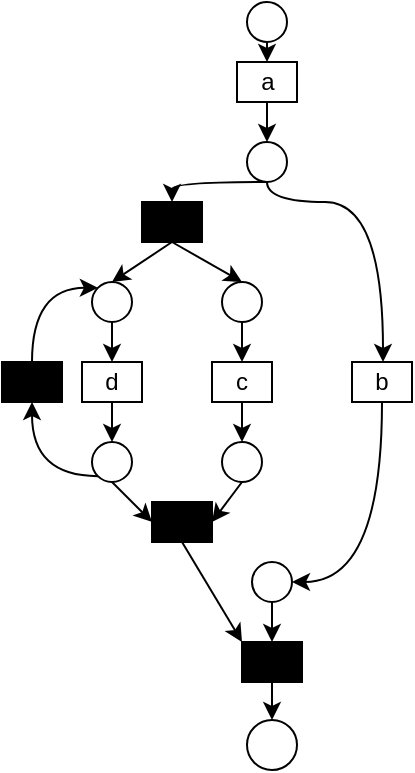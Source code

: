<mxfile version="27.0.4">
  <diagram name="Page-1" id="RDK0dct8T96AZ4ZL_drc">
    <mxGraphModel dx="695" dy="386" grid="1" gridSize="10" guides="1" tooltips="1" connect="1" arrows="1" fold="1" page="1" pageScale="1" pageWidth="216" pageHeight="384" math="0" shadow="0">
      <root>
        <mxCell id="0" />
        <mxCell id="1" parent="0" />
        <mxCell id="Jli_QhJXIMFWZJy_9Ah_-1" value="" style="ellipse;whiteSpace=wrap;html=1;aspect=fixed;gradientColor=none;fontSize=4;" vertex="1" parent="1">
          <mxGeometry x="122.5" width="20" height="20" as="geometry" />
        </mxCell>
        <mxCell id="Jli_QhJXIMFWZJy_9Ah_-2" value="" style="ellipse;whiteSpace=wrap;html=1;aspect=fixed;" vertex="1" parent="1">
          <mxGeometry x="122.5" y="70" width="20" height="20" as="geometry" />
        </mxCell>
        <mxCell id="Jli_QhJXIMFWZJy_9Ah_-3" value="" style="ellipse;whiteSpace=wrap;html=1;aspect=fixed;shadow=0;" vertex="1" parent="1">
          <mxGeometry x="122.5" y="359" width="25" height="25" as="geometry" />
        </mxCell>
        <mxCell id="Jli_QhJXIMFWZJy_9Ah_-4" value="" style="ellipse;whiteSpace=wrap;html=1;aspect=fixed;" vertex="1" parent="1">
          <mxGeometry x="125" y="280" width="20" height="20" as="geometry" />
        </mxCell>
        <mxCell id="Jli_QhJXIMFWZJy_9Ah_-5" value="" style="ellipse;whiteSpace=wrap;html=1;aspect=fixed;" vertex="1" parent="1">
          <mxGeometry x="110" y="220" width="20" height="20" as="geometry" />
        </mxCell>
        <mxCell id="Jli_QhJXIMFWZJy_9Ah_-6" value="" style="ellipse;whiteSpace=wrap;html=1;aspect=fixed;" vertex="1" parent="1">
          <mxGeometry x="45" y="220" width="20" height="20" as="geometry" />
        </mxCell>
        <mxCell id="Jli_QhJXIMFWZJy_9Ah_-7" value="" style="ellipse;whiteSpace=wrap;html=1;aspect=fixed;" vertex="1" parent="1">
          <mxGeometry x="110" y="140" width="20" height="20" as="geometry" />
        </mxCell>
        <mxCell id="Jli_QhJXIMFWZJy_9Ah_-8" value="" style="ellipse;whiteSpace=wrap;html=1;aspect=fixed;" vertex="1" parent="1">
          <mxGeometry x="45" y="140" width="20" height="20" as="geometry" />
        </mxCell>
        <mxCell id="Jli_QhJXIMFWZJy_9Ah_-9" value="a" style="rounded=0;whiteSpace=wrap;html=1;spacing=2;strokeWidth=1;" vertex="1" parent="1">
          <mxGeometry x="117.5" y="30" width="30" height="20" as="geometry" />
        </mxCell>
        <mxCell id="Jli_QhJXIMFWZJy_9Ah_-10" value="" style="rounded=0;whiteSpace=wrap;html=1;spacing=2;strokeWidth=1;fillColor=#000000;" vertex="1" parent="1">
          <mxGeometry x="120" y="320" width="30" height="20" as="geometry" />
        </mxCell>
        <mxCell id="Jli_QhJXIMFWZJy_9Ah_-12" value="b" style="rounded=0;whiteSpace=wrap;html=1;spacing=2;strokeWidth=1;" vertex="1" parent="1">
          <mxGeometry x="175" y="180" width="30" height="20" as="geometry" />
        </mxCell>
        <mxCell id="Jli_QhJXIMFWZJy_9Ah_-15" value="" style="endArrow=classic;html=1;rounded=0;exitX=0.5;exitY=1;exitDx=0;exitDy=0;entryX=0.5;entryY=0;entryDx=0;entryDy=0;jumpStyle=arc;edgeStyle=orthogonalEdgeStyle;curved=1;" edge="1" parent="1" source="Jli_QhJXIMFWZJy_9Ah_-2" target="Jli_QhJXIMFWZJy_9Ah_-12">
          <mxGeometry width="50" height="50" relative="1" as="geometry">
            <mxPoint x="112.5" y="200" as="sourcePoint" />
            <mxPoint x="162.5" y="150" as="targetPoint" />
            <Array as="points">
              <mxPoint x="190.5" y="100" />
              <mxPoint x="190.5" y="180" />
            </Array>
          </mxGeometry>
        </mxCell>
        <mxCell id="Jli_QhJXIMFWZJy_9Ah_-17" value="" style="endArrow=classic;html=1;rounded=0;exitX=0.5;exitY=1;exitDx=0;exitDy=0;entryX=1;entryY=0.5;entryDx=0;entryDy=0;jumpStyle=arc;edgeStyle=orthogonalEdgeStyle;curved=1;" edge="1" parent="1" source="Jli_QhJXIMFWZJy_9Ah_-12" target="Jli_QhJXIMFWZJy_9Ah_-4">
          <mxGeometry width="50" height="50" relative="1" as="geometry">
            <mxPoint x="170" y="230" as="sourcePoint" />
            <mxPoint x="225" y="300" as="targetPoint" />
            <Array as="points">
              <mxPoint x="190" y="290" />
            </Array>
          </mxGeometry>
        </mxCell>
        <mxCell id="Jli_QhJXIMFWZJy_9Ah_-18" value="c" style="rounded=0;whiteSpace=wrap;html=1;spacing=2;strokeWidth=1;" vertex="1" parent="1">
          <mxGeometry x="105" y="180" width="30" height="20" as="geometry" />
        </mxCell>
        <mxCell id="Jli_QhJXIMFWZJy_9Ah_-19" value="d" style="rounded=0;whiteSpace=wrap;html=1;spacing=2;strokeWidth=1;" vertex="1" parent="1">
          <mxGeometry x="40" y="180" width="30" height="20" as="geometry" />
        </mxCell>
        <mxCell id="Jli_QhJXIMFWZJy_9Ah_-20" value="" style="rounded=0;whiteSpace=wrap;html=1;spacing=2;strokeWidth=1;fillColor=#000000;" vertex="1" parent="1">
          <mxGeometry x="75" y="250" width="30" height="20" as="geometry" />
        </mxCell>
        <mxCell id="Jli_QhJXIMFWZJy_9Ah_-21" value="" style="endArrow=classic;html=1;rounded=0;exitX=0.5;exitY=1;exitDx=0;exitDy=0;entryX=0.5;entryY=0;entryDx=0;entryDy=0;" edge="1" parent="1" source="Jli_QhJXIMFWZJy_9Ah_-19" target="Jli_QhJXIMFWZJy_9Ah_-6">
          <mxGeometry width="50" height="50" relative="1" as="geometry">
            <mxPoint x="75" y="220" as="sourcePoint" />
            <mxPoint x="125" y="170" as="targetPoint" />
          </mxGeometry>
        </mxCell>
        <mxCell id="Jli_QhJXIMFWZJy_9Ah_-22" value="" style="rounded=0;whiteSpace=wrap;html=1;spacing=2;strokeWidth=1;fillColor=#000000;" vertex="1" parent="1">
          <mxGeometry x="70" y="100" width="30" height="20" as="geometry" />
        </mxCell>
        <mxCell id="Jli_QhJXIMFWZJy_9Ah_-24" value="" style="rounded=0;whiteSpace=wrap;html=1;spacing=2;strokeWidth=1;fillColor=#000000;" vertex="1" parent="1">
          <mxGeometry y="180" width="30" height="20" as="geometry" />
        </mxCell>
        <mxCell id="Jli_QhJXIMFWZJy_9Ah_-25" value="" style="endArrow=classic;html=1;rounded=0;exitX=0.5;exitY=1;exitDx=0;exitDy=0;entryX=0.5;entryY=0;entryDx=0;entryDy=0;" edge="1" parent="1" source="Jli_QhJXIMFWZJy_9Ah_-1" target="Jli_QhJXIMFWZJy_9Ah_-9">
          <mxGeometry width="50" height="50" relative="1" as="geometry">
            <mxPoint x="65" y="210" as="sourcePoint" />
            <mxPoint x="65" y="230" as="targetPoint" />
          </mxGeometry>
        </mxCell>
        <mxCell id="Jli_QhJXIMFWZJy_9Ah_-26" value="" style="endArrow=classic;html=1;rounded=0;exitX=0.5;exitY=1;exitDx=0;exitDy=0;entryX=0.5;entryY=0;entryDx=0;entryDy=0;" edge="1" parent="1" source="Jli_QhJXIMFWZJy_9Ah_-9" target="Jli_QhJXIMFWZJy_9Ah_-2">
          <mxGeometry width="50" height="50" relative="1" as="geometry">
            <mxPoint x="75" y="220" as="sourcePoint" />
            <mxPoint x="75" y="240" as="targetPoint" />
          </mxGeometry>
        </mxCell>
        <mxCell id="Jli_QhJXIMFWZJy_9Ah_-29" value="" style="endArrow=classic;html=1;rounded=0;exitX=0.5;exitY=1;exitDx=0;exitDy=0;jumpStyle=arc;edgeStyle=orthogonalEdgeStyle;curved=1;entryX=0.5;entryY=0;entryDx=0;entryDy=0;" edge="1" parent="1" source="Jli_QhJXIMFWZJy_9Ah_-2" target="Jli_QhJXIMFWZJy_9Ah_-22">
          <mxGeometry width="50" height="50" relative="1" as="geometry">
            <mxPoint x="153" y="110" as="sourcePoint" />
            <mxPoint x="20" y="80" as="targetPoint" />
            <Array as="points">
              <mxPoint x="85" y="90" />
            </Array>
          </mxGeometry>
        </mxCell>
        <mxCell id="Jli_QhJXIMFWZJy_9Ah_-31" value="" style="endArrow=classic;html=1;rounded=0;exitX=0.5;exitY=1;exitDx=0;exitDy=0;entryX=0.5;entryY=0;entryDx=0;entryDy=0;" edge="1" parent="1" source="Jli_QhJXIMFWZJy_9Ah_-22" target="Jli_QhJXIMFWZJy_9Ah_-8">
          <mxGeometry width="50" height="50" relative="1" as="geometry">
            <mxPoint x="70" y="210" as="sourcePoint" />
            <mxPoint x="120" y="160" as="targetPoint" />
          </mxGeometry>
        </mxCell>
        <mxCell id="Jli_QhJXIMFWZJy_9Ah_-32" value="" style="endArrow=classic;html=1;rounded=0;exitX=0.5;exitY=1;exitDx=0;exitDy=0;entryX=0.5;entryY=0;entryDx=0;entryDy=0;" edge="1" parent="1" source="Jli_QhJXIMFWZJy_9Ah_-22" target="Jli_QhJXIMFWZJy_9Ah_-7">
          <mxGeometry width="50" height="50" relative="1" as="geometry">
            <mxPoint x="95" y="130" as="sourcePoint" />
            <mxPoint x="65" y="150" as="targetPoint" />
          </mxGeometry>
        </mxCell>
        <mxCell id="Jli_QhJXIMFWZJy_9Ah_-33" value="" style="endArrow=classic;html=1;rounded=0;exitX=0.5;exitY=1;exitDx=0;exitDy=0;entryX=0.5;entryY=0;entryDx=0;entryDy=0;" edge="1" parent="1" source="Jli_QhJXIMFWZJy_9Ah_-8" target="Jli_QhJXIMFWZJy_9Ah_-19">
          <mxGeometry width="50" height="50" relative="1" as="geometry">
            <mxPoint x="105" y="140" as="sourcePoint" />
            <mxPoint x="75" y="160" as="targetPoint" />
          </mxGeometry>
        </mxCell>
        <mxCell id="Jli_QhJXIMFWZJy_9Ah_-34" value="" style="endArrow=classic;html=1;rounded=0;exitX=0.5;exitY=1;exitDx=0;exitDy=0;entryX=0.5;entryY=0;entryDx=0;entryDy=0;" edge="1" parent="1" source="Jli_QhJXIMFWZJy_9Ah_-7" target="Jli_QhJXIMFWZJy_9Ah_-18">
          <mxGeometry width="50" height="50" relative="1" as="geometry">
            <mxPoint x="65" y="170" as="sourcePoint" />
            <mxPoint x="65" y="190" as="targetPoint" />
          </mxGeometry>
        </mxCell>
        <mxCell id="Jli_QhJXIMFWZJy_9Ah_-35" value="" style="endArrow=classic;html=1;rounded=0;exitX=0.5;exitY=1;exitDx=0;exitDy=0;entryX=0.5;entryY=0;entryDx=0;entryDy=0;" edge="1" parent="1" source="Jli_QhJXIMFWZJy_9Ah_-18" target="Jli_QhJXIMFWZJy_9Ah_-5">
          <mxGeometry width="50" height="50" relative="1" as="geometry">
            <mxPoint x="75" y="180" as="sourcePoint" />
            <mxPoint x="75" y="200" as="targetPoint" />
          </mxGeometry>
        </mxCell>
        <mxCell id="Jli_QhJXIMFWZJy_9Ah_-36" value="" style="endArrow=classic;html=1;rounded=0;exitX=0.5;exitY=1;exitDx=0;exitDy=0;entryX=0;entryY=0.5;entryDx=0;entryDy=0;" edge="1" parent="1" source="Jli_QhJXIMFWZJy_9Ah_-6" target="Jli_QhJXIMFWZJy_9Ah_-20">
          <mxGeometry width="50" height="50" relative="1" as="geometry">
            <mxPoint x="85" y="190" as="sourcePoint" />
            <mxPoint x="85" y="210" as="targetPoint" />
          </mxGeometry>
        </mxCell>
        <mxCell id="Jli_QhJXIMFWZJy_9Ah_-38" value="" style="endArrow=classic;html=1;rounded=0;entryX=1;entryY=0.5;entryDx=0;entryDy=0;exitX=0.5;exitY=1;exitDx=0;exitDy=0;" edge="1" parent="1" source="Jli_QhJXIMFWZJy_9Ah_-5" target="Jli_QhJXIMFWZJy_9Ah_-20">
          <mxGeometry width="50" height="50" relative="1" as="geometry">
            <mxPoint x="120" y="250" as="sourcePoint" />
            <mxPoint x="95" y="220" as="targetPoint" />
          </mxGeometry>
        </mxCell>
        <mxCell id="Jli_QhJXIMFWZJy_9Ah_-39" value="" style="endArrow=classic;html=1;rounded=0;exitX=0;exitY=1;exitDx=0;exitDy=0;entryX=0.5;entryY=1;entryDx=0;entryDy=0;edgeStyle=orthogonalEdgeStyle;curved=1;" edge="1" parent="1" source="Jli_QhJXIMFWZJy_9Ah_-6" target="Jli_QhJXIMFWZJy_9Ah_-24">
          <mxGeometry width="50" height="50" relative="1" as="geometry">
            <mxPoint x="70" y="210" as="sourcePoint" />
            <mxPoint x="120" y="160" as="targetPoint" />
          </mxGeometry>
        </mxCell>
        <mxCell id="Jli_QhJXIMFWZJy_9Ah_-40" value="" style="endArrow=classic;html=1;rounded=0;exitX=0.5;exitY=0;exitDx=0;exitDy=0;entryX=0;entryY=0;entryDx=0;entryDy=0;edgeStyle=orthogonalEdgeStyle;curved=1;" edge="1" parent="1" source="Jli_QhJXIMFWZJy_9Ah_-24" target="Jli_QhJXIMFWZJy_9Ah_-8">
          <mxGeometry width="50" height="50" relative="1" as="geometry">
            <mxPoint x="70" y="210" as="sourcePoint" />
            <mxPoint x="120" y="160" as="targetPoint" />
            <Array as="points">
              <mxPoint x="15" y="143" />
            </Array>
          </mxGeometry>
        </mxCell>
        <mxCell id="Jli_QhJXIMFWZJy_9Ah_-41" value="" style="endArrow=classic;html=1;rounded=0;exitX=0.5;exitY=1;exitDx=0;exitDy=0;entryX=0;entryY=0;entryDx=0;entryDy=0;" edge="1" parent="1" source="Jli_QhJXIMFWZJy_9Ah_-20" target="Jli_QhJXIMFWZJy_9Ah_-10">
          <mxGeometry width="50" height="50" relative="1" as="geometry">
            <mxPoint x="65" y="170" as="sourcePoint" />
            <mxPoint x="65" y="190" as="targetPoint" />
          </mxGeometry>
        </mxCell>
        <mxCell id="Jli_QhJXIMFWZJy_9Ah_-42" value="" style="endArrow=classic;html=1;rounded=0;exitX=0.5;exitY=1;exitDx=0;exitDy=0;entryX=0.5;entryY=0;entryDx=0;entryDy=0;" edge="1" parent="1" source="Jli_QhJXIMFWZJy_9Ah_-4" target="Jli_QhJXIMFWZJy_9Ah_-10">
          <mxGeometry width="50" height="50" relative="1" as="geometry">
            <mxPoint x="75" y="180" as="sourcePoint" />
            <mxPoint x="75" y="200" as="targetPoint" />
          </mxGeometry>
        </mxCell>
        <mxCell id="Jli_QhJXIMFWZJy_9Ah_-43" value="" style="endArrow=classic;html=1;rounded=0;exitX=0.5;exitY=1;exitDx=0;exitDy=0;entryX=0.5;entryY=0;entryDx=0;entryDy=0;" edge="1" parent="1" source="Jli_QhJXIMFWZJy_9Ah_-10" target="Jli_QhJXIMFWZJy_9Ah_-3">
          <mxGeometry width="50" height="50" relative="1" as="geometry">
            <mxPoint x="85" y="190" as="sourcePoint" />
            <mxPoint x="85" y="210" as="targetPoint" />
          </mxGeometry>
        </mxCell>
        <mxCell id="Jli_QhJXIMFWZJy_9Ah_-46" value="" style="shape=image;html=1;verticalAlign=top;verticalLabelPosition=bottom;labelBackgroundColor=#ffffff;imageAspect=0;aspect=fixed;image=https://cdn4.iconfinder.com/data/icons/essential-app-2/16/record-round-circle-dot-128.png" vertex="1" parent="1">
          <mxGeometry x="128.5" y="6" width="8" height="8" as="geometry" />
        </mxCell>
      </root>
    </mxGraphModel>
  </diagram>
</mxfile>
